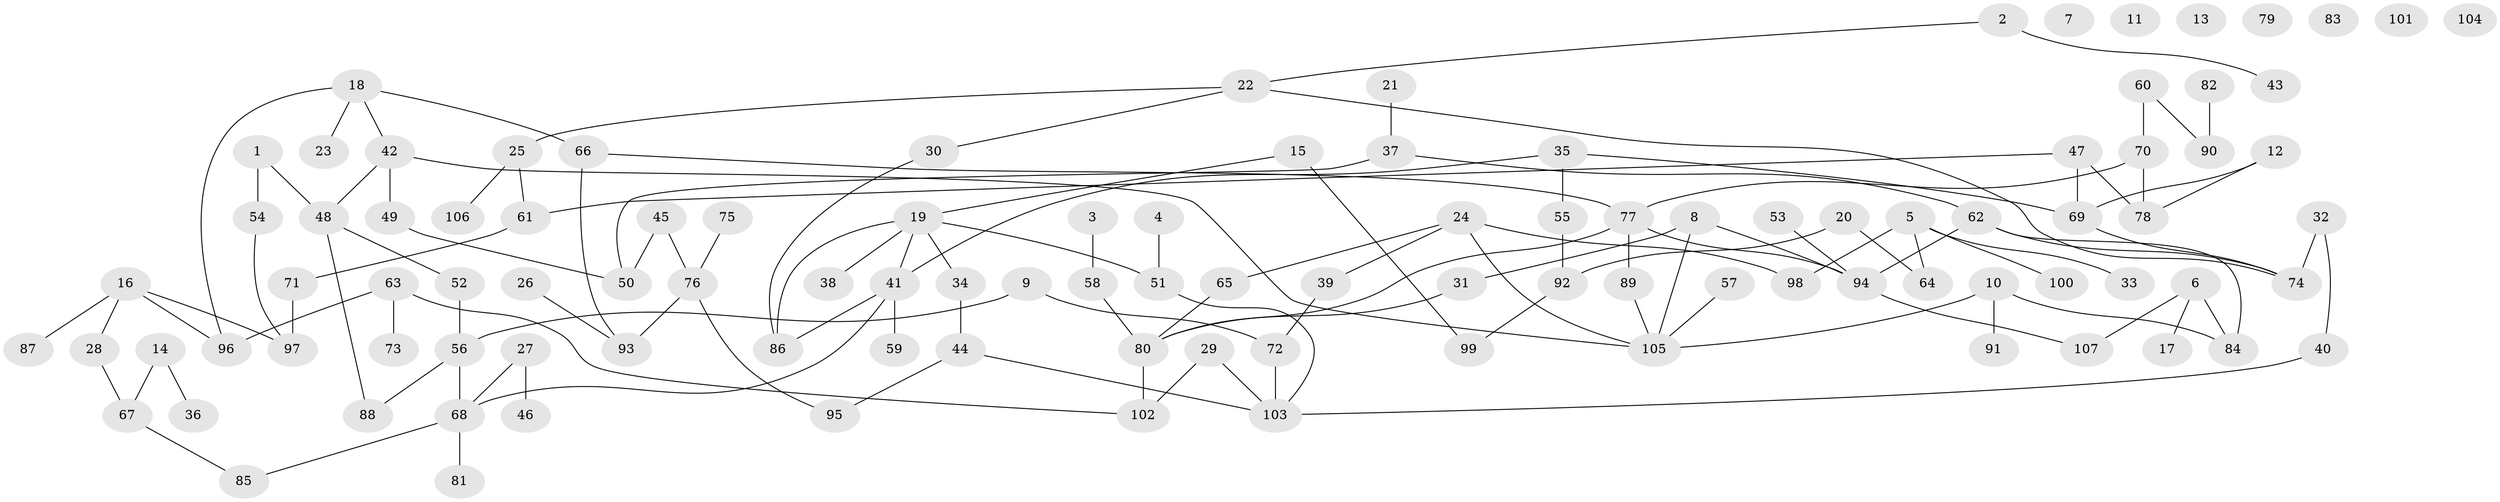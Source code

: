 // Generated by graph-tools (version 1.1) at 2025/33/03/09/25 02:33:55]
// undirected, 107 vertices, 126 edges
graph export_dot {
graph [start="1"]
  node [color=gray90,style=filled];
  1;
  2;
  3;
  4;
  5;
  6;
  7;
  8;
  9;
  10;
  11;
  12;
  13;
  14;
  15;
  16;
  17;
  18;
  19;
  20;
  21;
  22;
  23;
  24;
  25;
  26;
  27;
  28;
  29;
  30;
  31;
  32;
  33;
  34;
  35;
  36;
  37;
  38;
  39;
  40;
  41;
  42;
  43;
  44;
  45;
  46;
  47;
  48;
  49;
  50;
  51;
  52;
  53;
  54;
  55;
  56;
  57;
  58;
  59;
  60;
  61;
  62;
  63;
  64;
  65;
  66;
  67;
  68;
  69;
  70;
  71;
  72;
  73;
  74;
  75;
  76;
  77;
  78;
  79;
  80;
  81;
  82;
  83;
  84;
  85;
  86;
  87;
  88;
  89;
  90;
  91;
  92;
  93;
  94;
  95;
  96;
  97;
  98;
  99;
  100;
  101;
  102;
  103;
  104;
  105;
  106;
  107;
  1 -- 48;
  1 -- 54;
  2 -- 22;
  2 -- 43;
  3 -- 58;
  4 -- 51;
  5 -- 33;
  5 -- 64;
  5 -- 98;
  5 -- 100;
  6 -- 17;
  6 -- 84;
  6 -- 107;
  8 -- 31;
  8 -- 94;
  8 -- 105;
  9 -- 56;
  9 -- 72;
  10 -- 84;
  10 -- 91;
  10 -- 105;
  12 -- 69;
  12 -- 78;
  14 -- 36;
  14 -- 67;
  15 -- 19;
  15 -- 99;
  16 -- 28;
  16 -- 87;
  16 -- 96;
  16 -- 97;
  18 -- 23;
  18 -- 42;
  18 -- 66;
  18 -- 96;
  19 -- 34;
  19 -- 38;
  19 -- 41;
  19 -- 51;
  19 -- 86;
  20 -- 64;
  20 -- 92;
  21 -- 37;
  22 -- 25;
  22 -- 30;
  22 -- 74;
  24 -- 39;
  24 -- 65;
  24 -- 98;
  24 -- 105;
  25 -- 61;
  25 -- 106;
  26 -- 93;
  27 -- 46;
  27 -- 68;
  28 -- 67;
  29 -- 102;
  29 -- 103;
  30 -- 86;
  31 -- 80;
  32 -- 40;
  32 -- 74;
  34 -- 44;
  35 -- 41;
  35 -- 55;
  35 -- 69;
  37 -- 50;
  37 -- 62;
  39 -- 72;
  40 -- 103;
  41 -- 59;
  41 -- 68;
  41 -- 86;
  42 -- 48;
  42 -- 49;
  42 -- 105;
  44 -- 95;
  44 -- 103;
  45 -- 50;
  45 -- 76;
  47 -- 61;
  47 -- 69;
  47 -- 78;
  48 -- 52;
  48 -- 88;
  49 -- 50;
  51 -- 103;
  52 -- 56;
  53 -- 94;
  54 -- 97;
  55 -- 92;
  56 -- 68;
  56 -- 88;
  57 -- 105;
  58 -- 80;
  60 -- 70;
  60 -- 90;
  61 -- 71;
  62 -- 74;
  62 -- 84;
  62 -- 94;
  63 -- 73;
  63 -- 96;
  63 -- 102;
  65 -- 80;
  66 -- 77;
  66 -- 93;
  67 -- 85;
  68 -- 81;
  68 -- 85;
  69 -- 74;
  70 -- 77;
  70 -- 78;
  71 -- 97;
  72 -- 103;
  75 -- 76;
  76 -- 93;
  76 -- 95;
  77 -- 80;
  77 -- 89;
  77 -- 94;
  80 -- 102;
  82 -- 90;
  89 -- 105;
  92 -- 99;
  94 -- 107;
}

